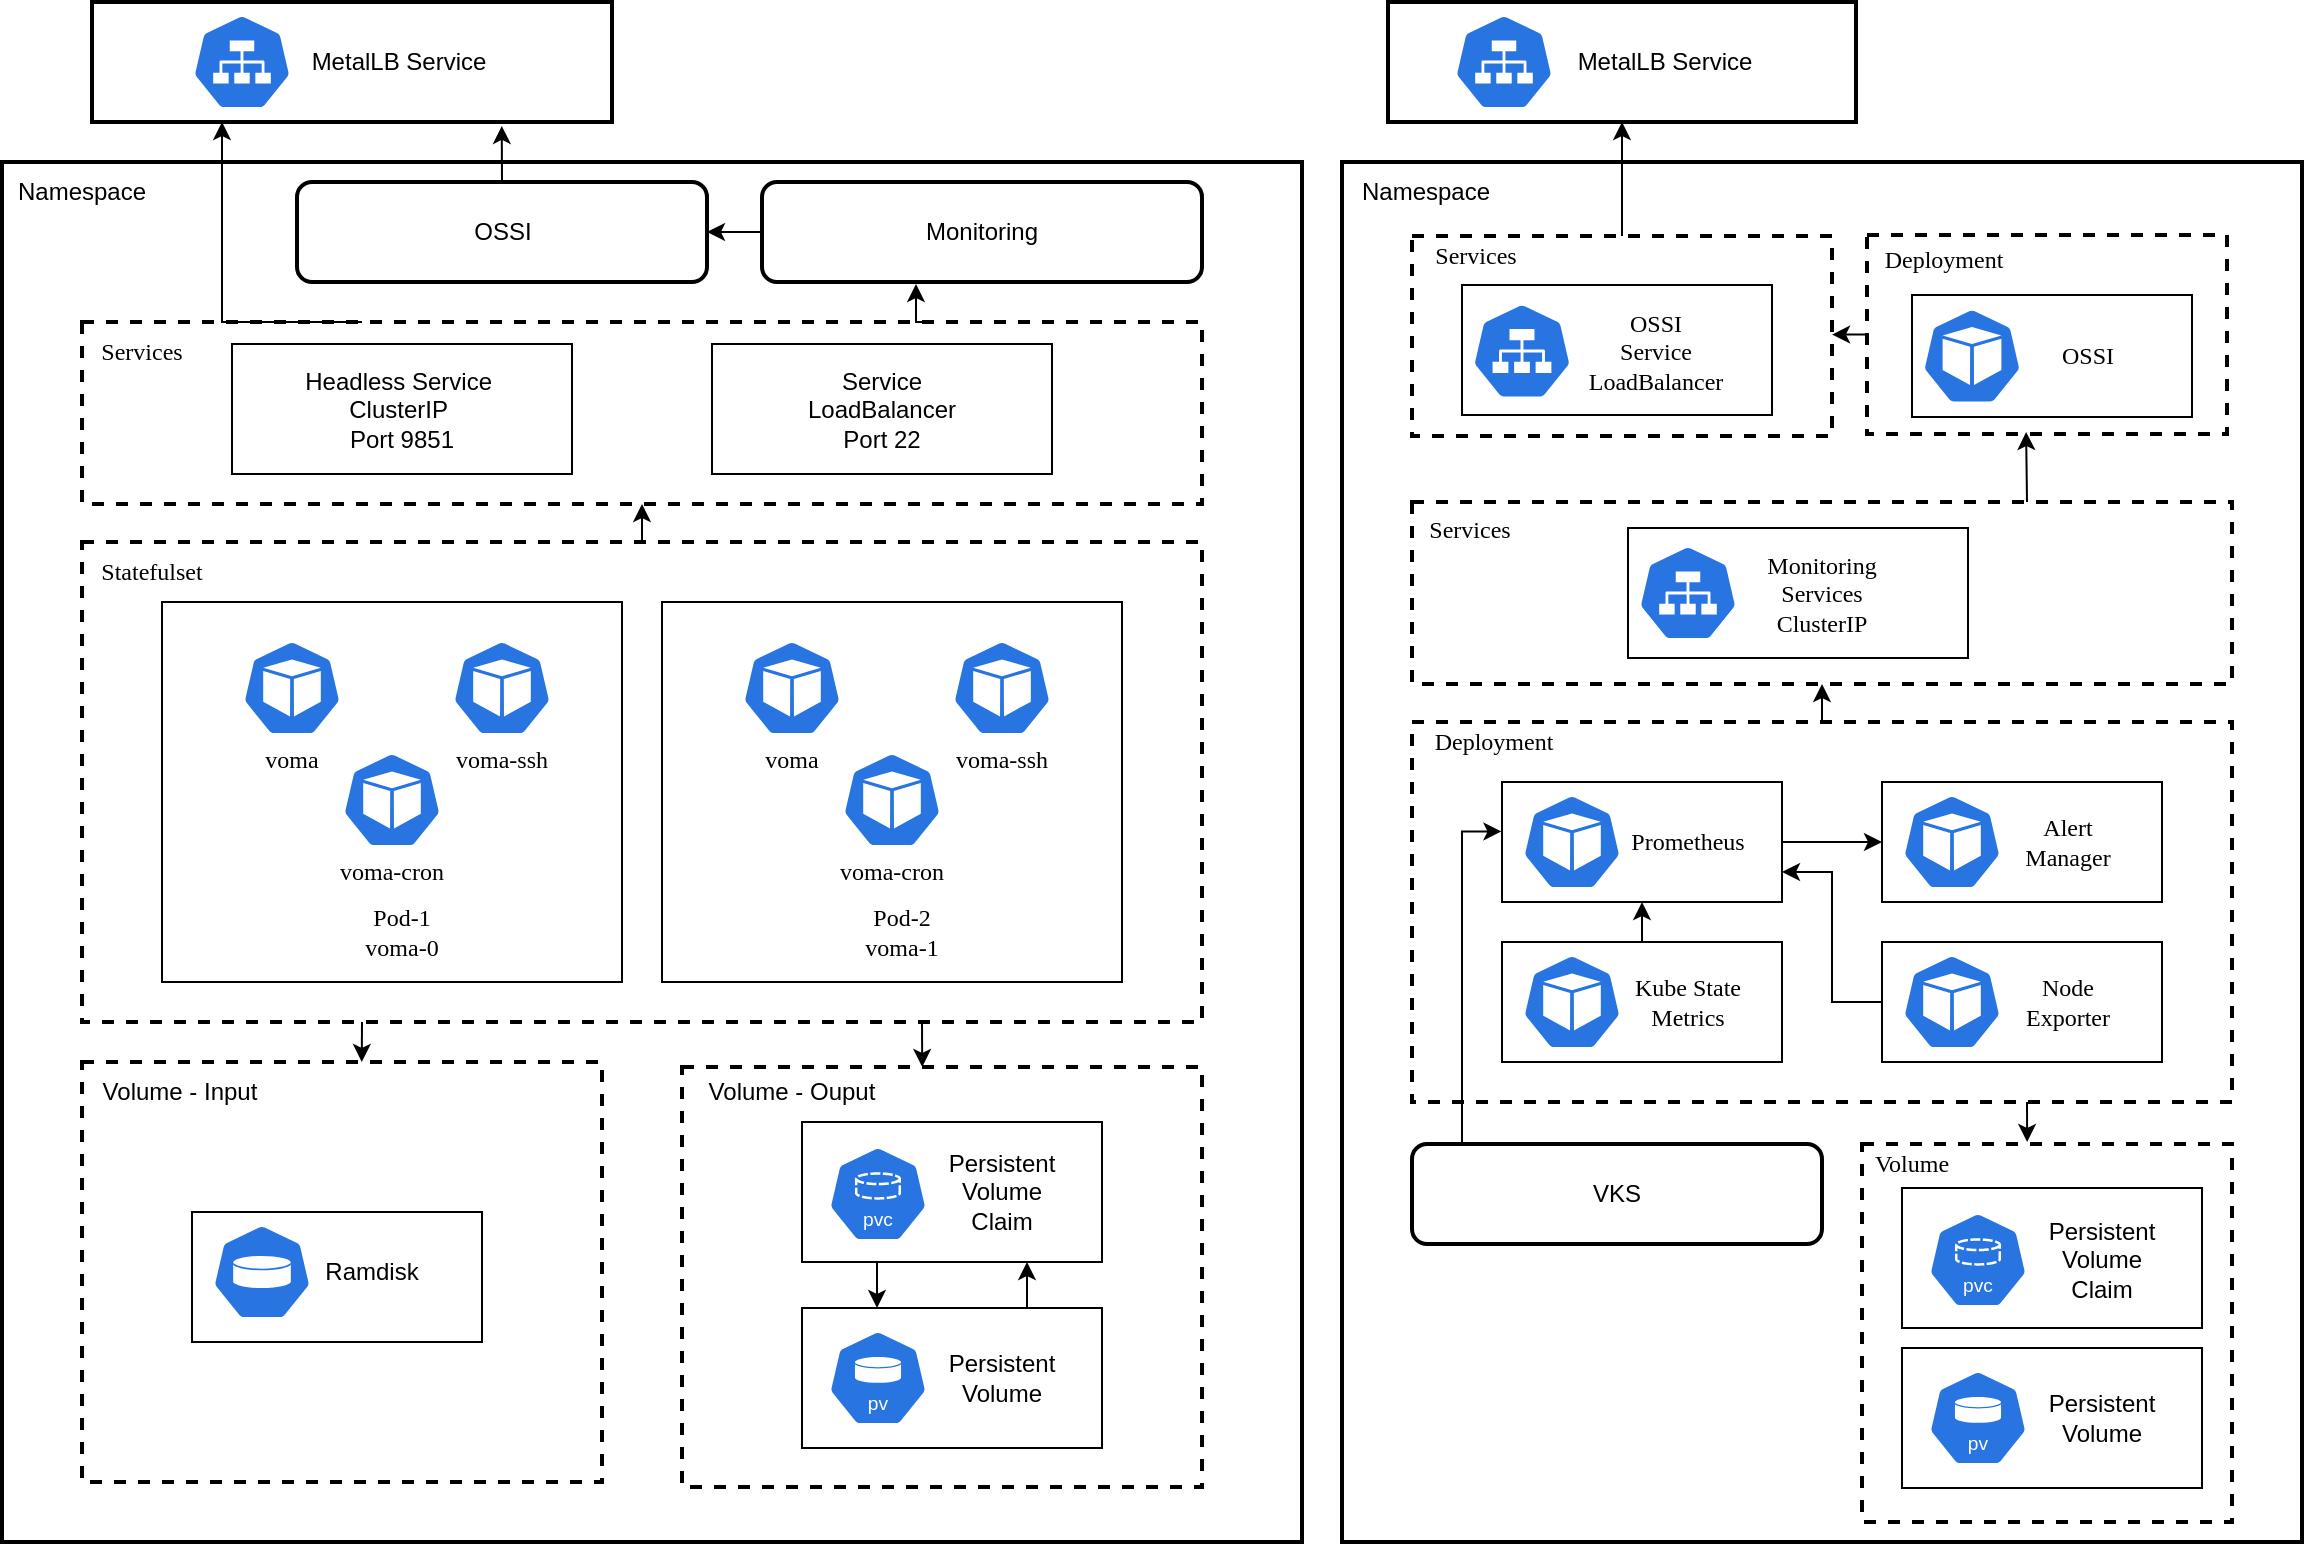 <mxfile version="24.0.7" type="github">
  <diagram name="Page-1" id="FH0Uz6bZCP4xtk6wszht">
    <mxGraphModel dx="1980" dy="1133" grid="1" gridSize="10" guides="1" tooltips="1" connect="1" arrows="1" fold="1" page="1" pageScale="1" pageWidth="1700" pageHeight="1100" math="0" shadow="0">
      <root>
        <mxCell id="0" />
        <mxCell id="1" parent="0" />
        <mxCell id="eBvsmVMEIiwgclC12GJF-101" value="" style="rounded=0;whiteSpace=wrap;html=1;strokeWidth=2;fillColor=none;" parent="1" vertex="1">
          <mxGeometry x="40" y="330" width="650" height="690" as="geometry" />
        </mxCell>
        <mxCell id="IkORrVACjVrQeEWIYYlO-70" value="" style="rounded=0;whiteSpace=wrap;html=1;fillColor=none;strokeWidth=2;" vertex="1" parent="1">
          <mxGeometry x="710" y="330" width="480" height="690" as="geometry" />
        </mxCell>
        <mxCell id="IkORrVACjVrQeEWIYYlO-69" style="edgeStyle=orthogonalEdgeStyle;rounded=0;orthogonalLoop=1;jettySize=auto;html=1;exitX=0;exitY=0.5;exitDx=0;exitDy=0;entryX=1;entryY=0.5;entryDx=0;entryDy=0;" edge="1" parent="1" source="IkORrVACjVrQeEWIYYlO-59" target="IkORrVACjVrQeEWIYYlO-61">
          <mxGeometry relative="1" as="geometry" />
        </mxCell>
        <mxCell id="IkORrVACjVrQeEWIYYlO-59" value="" style="rounded=0;whiteSpace=wrap;html=1;fillColor=none;dashed=1;strokeWidth=2;" vertex="1" parent="1">
          <mxGeometry x="972.5" y="366.5" width="180" height="99.5" as="geometry" />
        </mxCell>
        <mxCell id="IkORrVACjVrQeEWIYYlO-48" value="" style="rounded=0;whiteSpace=wrap;html=1;fillColor=none;dashed=1;strokeWidth=2;" vertex="1" parent="1">
          <mxGeometry x="970" y="821" width="185" height="189" as="geometry" />
        </mxCell>
        <mxCell id="eBvsmVMEIiwgclC12GJF-93" value="" style="rounded=0;whiteSpace=wrap;html=1;fillColor=none;strokeWidth=2;dashed=1;" parent="1" vertex="1">
          <mxGeometry x="380" y="782.5" width="260" height="210" as="geometry" />
        </mxCell>
        <mxCell id="eBvsmVMEIiwgclC12GJF-128" style="edgeStyle=orthogonalEdgeStyle;rounded=0;orthogonalLoop=1;jettySize=auto;html=1;exitX=0.25;exitY=0;exitDx=0;exitDy=0;entryX=0.25;entryY=1;entryDx=0;entryDy=0;" parent="1" source="eBvsmVMEIiwgclC12GJF-75" target="eBvsmVMEIiwgclC12GJF-96" edge="1">
          <mxGeometry relative="1" as="geometry">
            <Array as="points">
              <mxPoint x="150" y="410" />
            </Array>
          </mxGeometry>
        </mxCell>
        <mxCell id="eBvsmVMEIiwgclC12GJF-75" value="" style="rounded=0;whiteSpace=wrap;html=1;fillColor=none;strokeWidth=2;dashed=1;" parent="1" vertex="1">
          <mxGeometry x="80" y="410" width="560" height="91" as="geometry" />
        </mxCell>
        <mxCell id="eBvsmVMEIiwgclC12GJF-81" value="" style="rounded=0;whiteSpace=wrap;html=1;fillColor=none;strokeWidth=2;dashed=1;" parent="1" vertex="1">
          <mxGeometry x="80" y="780" width="260" height="210" as="geometry" />
        </mxCell>
        <mxCell id="IkORrVACjVrQeEWIYYlO-75" style="edgeStyle=orthogonalEdgeStyle;rounded=0;orthogonalLoop=1;jettySize=auto;html=1;exitX=0.5;exitY=0;exitDx=0;exitDy=0;entryX=0.5;entryY=1;entryDx=0;entryDy=0;" edge="1" parent="1" source="eBvsmVMEIiwgclC12GJF-55" target="eBvsmVMEIiwgclC12GJF-75">
          <mxGeometry relative="1" as="geometry" />
        </mxCell>
        <mxCell id="eBvsmVMEIiwgclC12GJF-55" value="" style="rounded=0;whiteSpace=wrap;html=1;fillColor=none;strokeWidth=2;dashed=1;" parent="1" vertex="1">
          <mxGeometry x="80" y="520" width="560" height="240" as="geometry" />
        </mxCell>
        <mxCell id="eBvsmVMEIiwgclC12GJF-92" style="edgeStyle=orthogonalEdgeStyle;rounded=0;orthogonalLoop=1;jettySize=auto;html=1;exitX=0.75;exitY=0;exitDx=0;exitDy=0;entryX=0.75;entryY=1;entryDx=0;entryDy=0;" parent="1" source="eBvsmVMEIiwgclC12GJF-67" target="eBvsmVMEIiwgclC12GJF-66" edge="1">
          <mxGeometry relative="1" as="geometry" />
        </mxCell>
        <mxCell id="eBvsmVMEIiwgclC12GJF-67" value="" style="rounded=0;whiteSpace=wrap;html=1;fillColor=none;" parent="1" vertex="1">
          <mxGeometry x="440" y="903" width="150" height="70" as="geometry" />
        </mxCell>
        <mxCell id="eBvsmVMEIiwgclC12GJF-85" style="edgeStyle=orthogonalEdgeStyle;rounded=0;orthogonalLoop=1;jettySize=auto;html=1;exitX=0.25;exitY=1;exitDx=0;exitDy=0;entryX=0.25;entryY=0;entryDx=0;entryDy=0;" parent="1" source="eBvsmVMEIiwgclC12GJF-66" target="eBvsmVMEIiwgclC12GJF-67" edge="1">
          <mxGeometry relative="1" as="geometry" />
        </mxCell>
        <mxCell id="eBvsmVMEIiwgclC12GJF-66" value="" style="rounded=0;whiteSpace=wrap;html=1;fillColor=none;" parent="1" vertex="1">
          <mxGeometry x="440" y="810" width="150" height="70" as="geometry" />
        </mxCell>
        <mxCell id="eBvsmVMEIiwgclC12GJF-6" value="&lt;font style=&quot;&quot; face=&quot;Tahoma&quot;&gt;Services&lt;/font&gt;" style="text;html=1;align=center;verticalAlign=middle;whiteSpace=wrap;rounded=0;" parent="1" vertex="1">
          <mxGeometry x="80" y="410" width="60" height="30" as="geometry" />
        </mxCell>
        <mxCell id="eBvsmVMEIiwgclC12GJF-7" value="&lt;span style=&quot;background-color: initial;&quot;&gt;Service&lt;/span&gt;&lt;div&gt;LoadBalancer&lt;/div&gt;&lt;div&gt;Port 22&lt;/div&gt;" style="rounded=0;whiteSpace=wrap;html=1;fillColor=none;" parent="1" vertex="1">
          <mxGeometry x="395" y="421" width="170" height="65" as="geometry" />
        </mxCell>
        <mxCell id="eBvsmVMEIiwgclC12GJF-16" value="Headless&amp;nbsp;&lt;span style=&quot;background-color: initial;&quot;&gt;Service&amp;nbsp;&lt;/span&gt;&lt;div&gt;&lt;span style=&quot;background-color: initial;&quot;&gt;ClusterIP&amp;nbsp;&lt;/span&gt;&lt;div&gt;&lt;span style=&quot;background-color: initial;&quot;&gt;Port 9851&lt;/span&gt;&lt;/div&gt;&lt;/div&gt;" style="rounded=0;whiteSpace=wrap;html=1;fillColor=none;" parent="1" vertex="1">
          <mxGeometry x="155" y="421" width="170" height="65" as="geometry" />
        </mxCell>
        <mxCell id="eBvsmVMEIiwgclC12GJF-19" value="&lt;font style=&quot;&quot; face=&quot;Tahoma&quot;&gt;Statefulset&lt;/font&gt;" style="text;html=1;align=center;verticalAlign=middle;whiteSpace=wrap;rounded=0;" parent="1" vertex="1">
          <mxGeometry x="85" y="520" width="60" height="30" as="geometry" />
        </mxCell>
        <mxCell id="eBvsmVMEIiwgclC12GJF-29" value="" style="rounded=0;whiteSpace=wrap;html=1;fillColor=none;" parent="1" vertex="1">
          <mxGeometry x="120" y="550" width="230" height="190" as="geometry" />
        </mxCell>
        <mxCell id="eBvsmVMEIiwgclC12GJF-30" value="" style="aspect=fixed;sketch=0;html=1;dashed=0;whitespace=wrap;fillColor=#2875E2;strokeColor=#ffffff;points=[[0.005,0.63,0],[0.1,0.2,0],[0.9,0.2,0],[0.5,0,0],[0.995,0.63,0],[0.72,0.99,0],[0.5,1,0],[0.28,0.99,0]];shape=mxgraph.kubernetes.icon2;prIcon=pod" parent="1" vertex="1">
          <mxGeometry x="160" y="569" width="50" height="48" as="geometry" />
        </mxCell>
        <mxCell id="eBvsmVMEIiwgclC12GJF-32" value="&lt;font face=&quot;Tahoma&quot;&gt;voma&lt;/font&gt;" style="text;html=1;align=center;verticalAlign=middle;whiteSpace=wrap;rounded=0;" parent="1" vertex="1">
          <mxGeometry x="155" y="614" width="60" height="30" as="geometry" />
        </mxCell>
        <mxCell id="eBvsmVMEIiwgclC12GJF-34" value="" style="aspect=fixed;sketch=0;html=1;dashed=0;whitespace=wrap;fillColor=#2875E2;strokeColor=#ffffff;points=[[0.005,0.63,0],[0.1,0.2,0],[0.9,0.2,0],[0.5,0,0],[0.995,0.63,0],[0.72,0.99,0],[0.5,1,0],[0.28,0.99,0]];shape=mxgraph.kubernetes.icon2;prIcon=pod" parent="1" vertex="1">
          <mxGeometry x="265" y="569" width="50" height="48" as="geometry" />
        </mxCell>
        <mxCell id="eBvsmVMEIiwgclC12GJF-35" value="&lt;font face=&quot;Tahoma&quot;&gt;voma-ssh&lt;/font&gt;" style="text;html=1;align=center;verticalAlign=middle;whiteSpace=wrap;rounded=0;" parent="1" vertex="1">
          <mxGeometry x="260" y="614" width="60" height="30" as="geometry" />
        </mxCell>
        <mxCell id="eBvsmVMEIiwgclC12GJF-36" value="" style="aspect=fixed;sketch=0;html=1;dashed=0;whitespace=wrap;fillColor=#2875E2;strokeColor=#ffffff;points=[[0.005,0.63,0],[0.1,0.2,0],[0.9,0.2,0],[0.5,0,0],[0.995,0.63,0],[0.72,0.99,0],[0.5,1,0],[0.28,0.99,0]];shape=mxgraph.kubernetes.icon2;prIcon=pod" parent="1" vertex="1">
          <mxGeometry x="210" y="625" width="50" height="48" as="geometry" />
        </mxCell>
        <mxCell id="eBvsmVMEIiwgclC12GJF-37" value="&lt;font face=&quot;Tahoma&quot;&gt;voma-cron&lt;/font&gt;" style="text;html=1;align=center;verticalAlign=middle;whiteSpace=wrap;rounded=0;" parent="1" vertex="1">
          <mxGeometry x="205" y="670" width="60" height="30" as="geometry" />
        </mxCell>
        <mxCell id="eBvsmVMEIiwgclC12GJF-38" value="&lt;font style=&quot;&quot; face=&quot;Tahoma&quot;&gt;Pod-1 voma-0&lt;/font&gt;" style="text;html=1;align=center;verticalAlign=middle;whiteSpace=wrap;rounded=0;" parent="1" vertex="1">
          <mxGeometry x="210" y="700" width="60" height="30" as="geometry" />
        </mxCell>
        <mxCell id="eBvsmVMEIiwgclC12GJF-47" value="" style="rounded=0;whiteSpace=wrap;html=1;fillColor=none;" parent="1" vertex="1">
          <mxGeometry x="370" y="550" width="230" height="190" as="geometry" />
        </mxCell>
        <mxCell id="eBvsmVMEIiwgclC12GJF-48" value="" style="aspect=fixed;sketch=0;html=1;dashed=0;whitespace=wrap;fillColor=#2875E2;strokeColor=#ffffff;points=[[0.005,0.63,0],[0.1,0.2,0],[0.9,0.2,0],[0.5,0,0],[0.995,0.63,0],[0.72,0.99,0],[0.5,1,0],[0.28,0.99,0]];shape=mxgraph.kubernetes.icon2;prIcon=pod" parent="1" vertex="1">
          <mxGeometry x="410" y="569" width="50" height="48" as="geometry" />
        </mxCell>
        <mxCell id="eBvsmVMEIiwgclC12GJF-49" value="&lt;font face=&quot;Tahoma&quot;&gt;voma&lt;/font&gt;" style="text;html=1;align=center;verticalAlign=middle;whiteSpace=wrap;rounded=0;" parent="1" vertex="1">
          <mxGeometry x="405" y="614" width="60" height="30" as="geometry" />
        </mxCell>
        <mxCell id="eBvsmVMEIiwgclC12GJF-50" value="" style="aspect=fixed;sketch=0;html=1;dashed=0;whitespace=wrap;fillColor=#2875E2;strokeColor=#ffffff;points=[[0.005,0.63,0],[0.1,0.2,0],[0.9,0.2,0],[0.5,0,0],[0.995,0.63,0],[0.72,0.99,0],[0.5,1,0],[0.28,0.99,0]];shape=mxgraph.kubernetes.icon2;prIcon=pod" parent="1" vertex="1">
          <mxGeometry x="515" y="569" width="50" height="48" as="geometry" />
        </mxCell>
        <mxCell id="eBvsmVMEIiwgclC12GJF-51" value="&lt;font face=&quot;Tahoma&quot;&gt;voma-ssh&lt;/font&gt;" style="text;html=1;align=center;verticalAlign=middle;whiteSpace=wrap;rounded=0;" parent="1" vertex="1">
          <mxGeometry x="510" y="614" width="60" height="30" as="geometry" />
        </mxCell>
        <mxCell id="eBvsmVMEIiwgclC12GJF-52" value="" style="aspect=fixed;sketch=0;html=1;dashed=0;whitespace=wrap;fillColor=#2875E2;strokeColor=#ffffff;points=[[0.005,0.63,0],[0.1,0.2,0],[0.9,0.2,0],[0.5,0,0],[0.995,0.63,0],[0.72,0.99,0],[0.5,1,0],[0.28,0.99,0]];shape=mxgraph.kubernetes.icon2;prIcon=pod" parent="1" vertex="1">
          <mxGeometry x="460" y="625" width="50" height="48" as="geometry" />
        </mxCell>
        <mxCell id="eBvsmVMEIiwgclC12GJF-53" value="&lt;font face=&quot;Tahoma&quot;&gt;voma-cron&lt;/font&gt;" style="text;html=1;align=center;verticalAlign=middle;whiteSpace=wrap;rounded=0;" parent="1" vertex="1">
          <mxGeometry x="455" y="670" width="60" height="30" as="geometry" />
        </mxCell>
        <mxCell id="eBvsmVMEIiwgclC12GJF-54" value="&lt;font style=&quot;&quot; face=&quot;Tahoma&quot;&gt;Pod-2 voma-1&lt;/font&gt;" style="text;html=1;align=center;verticalAlign=middle;whiteSpace=wrap;rounded=0;" parent="1" vertex="1">
          <mxGeometry x="460" y="700" width="60" height="30" as="geometry" />
        </mxCell>
        <mxCell id="eBvsmVMEIiwgclC12GJF-58" value="" style="aspect=fixed;sketch=0;html=1;dashed=0;whitespace=wrap;fillColor=#2875E2;strokeColor=#ffffff;points=[[0.005,0.63,0],[0.1,0.2,0],[0.9,0.2,0],[0.5,0,0],[0.995,0.63,0],[0.72,0.99,0],[0.5,1,0],[0.28,0.99,0]];shape=mxgraph.kubernetes.icon2;kubernetesLabel=1;prIcon=pvc" parent="1" vertex="1">
          <mxGeometry x="453" y="822" width="50" height="48" as="geometry" />
        </mxCell>
        <mxCell id="eBvsmVMEIiwgclC12GJF-59" value="" style="aspect=fixed;sketch=0;html=1;dashed=0;whitespace=wrap;fillColor=#2875E2;strokeColor=#ffffff;points=[[0.005,0.63,0],[0.1,0.2,0],[0.9,0.2,0],[0.5,0,0],[0.995,0.63,0],[0.72,0.99,0],[0.5,1,0],[0.28,0.99,0]];shape=mxgraph.kubernetes.icon2;kubernetesLabel=1;prIcon=pv" parent="1" vertex="1">
          <mxGeometry x="453" y="914" width="50" height="48" as="geometry" />
        </mxCell>
        <mxCell id="eBvsmVMEIiwgclC12GJF-62" value="Persistent Volume Claim" style="text;html=1;align=center;verticalAlign=middle;whiteSpace=wrap;rounded=0;" parent="1" vertex="1">
          <mxGeometry x="510" y="830" width="60" height="30" as="geometry" />
        </mxCell>
        <mxCell id="eBvsmVMEIiwgclC12GJF-65" value="Persistent Volume" style="text;html=1;align=center;verticalAlign=middle;whiteSpace=wrap;rounded=0;" parent="1" vertex="1">
          <mxGeometry x="510" y="923" width="60" height="30" as="geometry" />
        </mxCell>
        <mxCell id="eBvsmVMEIiwgclC12GJF-80" value="" style="aspect=fixed;sketch=0;html=1;dashed=0;whitespace=wrap;fillColor=#2875E2;strokeColor=#ffffff;points=[[0.005,0.63,0],[0.1,0.2,0],[0.9,0.2,0],[0.5,0,0],[0.995,0.63,0],[0.72,0.99,0],[0.5,1,0],[0.28,0.99,0]];shape=mxgraph.kubernetes.icon2;prIcon=vol" parent="1" vertex="1">
          <mxGeometry x="145" y="861" width="50" height="48" as="geometry" />
        </mxCell>
        <mxCell id="eBvsmVMEIiwgclC12GJF-82" value="Volume - Input" style="text;html=1;align=center;verticalAlign=middle;whiteSpace=wrap;rounded=0;" parent="1" vertex="1">
          <mxGeometry x="69" y="780" width="120" height="30" as="geometry" />
        </mxCell>
        <mxCell id="eBvsmVMEIiwgclC12GJF-83" value="Ramdisk" style="text;html=1;align=center;verticalAlign=middle;whiteSpace=wrap;rounded=0;" parent="1" vertex="1">
          <mxGeometry x="195" y="870" width="60" height="30" as="geometry" />
        </mxCell>
        <mxCell id="eBvsmVMEIiwgclC12GJF-91" value="Volume - Ouput" style="text;html=1;align=center;verticalAlign=middle;whiteSpace=wrap;rounded=0;" parent="1" vertex="1">
          <mxGeometry x="390" y="780" width="90" height="30" as="geometry" />
        </mxCell>
        <mxCell id="eBvsmVMEIiwgclC12GJF-94" style="edgeStyle=orthogonalEdgeStyle;rounded=0;orthogonalLoop=1;jettySize=auto;html=1;exitX=0.25;exitY=1;exitDx=0;exitDy=0;entryX=0.538;entryY=0;entryDx=0;entryDy=0;entryPerimeter=0;" parent="1" source="eBvsmVMEIiwgclC12GJF-55" target="eBvsmVMEIiwgclC12GJF-81" edge="1">
          <mxGeometry relative="1" as="geometry" />
        </mxCell>
        <mxCell id="eBvsmVMEIiwgclC12GJF-96" value="&lt;span style=&quot;color: rgba(0, 0, 0, 0); font-family: monospace; font-size: 0px; text-align: start; text-wrap: nowrap;&quot;&gt;%3CmxGraphModel%3E%3Croot%3E%3CmxCell%20id%3D%220%22%2F%3E%3CmxCell%20id%3D%221%22%20parent%3D%220%22%2F%3E%3CmxCell%20id%3D%222%22%20value%3D%22MetalLB%20Service%22%20style%3D%22text%3Bhtml%3D1%3Balign%3Dcenter%3BverticalAlign%3Dmiddle%3BwhiteSpace%3Dwrap%3Brounded%3D0%3B%22%20vertex%3D%221%22%20parent%3D%221%22%3E%3CmxGeometry%20x%3D%22818%22%20y%3D%22265%22%20width%3D%22107%22%20height%3D%2230%22%20as%3D%22geometry%22%2F%3E%3C%2FmxCell%3E%3C%2Froot%3E%3C%2FmxGraphModel%3E&lt;/span&gt;" style="rounded=0;whiteSpace=wrap;html=1;strokeWidth=2;fillColor=none;" parent="1" vertex="1">
          <mxGeometry x="85" y="250" width="260" height="60" as="geometry" />
        </mxCell>
        <mxCell id="eBvsmVMEIiwgclC12GJF-117" value="" style="edgeStyle=orthogonalEdgeStyle;rounded=0;orthogonalLoop=1;jettySize=auto;html=1;" parent="1" source="eBvsmVMEIiwgclC12GJF-97" target="eBvsmVMEIiwgclC12GJF-116" edge="1">
          <mxGeometry relative="1" as="geometry" />
        </mxCell>
        <mxCell id="eBvsmVMEIiwgclC12GJF-97" value="Monitoring" style="rounded=1;whiteSpace=wrap;html=1;fillColor=none;strokeWidth=2;" parent="1" vertex="1">
          <mxGeometry x="420" y="340" width="220" height="50" as="geometry" />
        </mxCell>
        <mxCell id="eBvsmVMEIiwgclC12GJF-103" value="Namespace" style="text;html=1;align=center;verticalAlign=middle;whiteSpace=wrap;rounded=0;" parent="1" vertex="1">
          <mxGeometry x="50" y="330" width="60" height="30" as="geometry" />
        </mxCell>
        <mxCell id="eBvsmVMEIiwgclC12GJF-115" value="" style="aspect=fixed;sketch=0;html=1;dashed=0;whitespace=wrap;fillColor=#2875E2;strokeColor=#ffffff;points=[[0.005,0.63,0],[0.1,0.2,0],[0.9,0.2,0],[0.5,0,0],[0.995,0.63,0],[0.72,0.99,0],[0.5,1,0],[0.28,0.99,0]];shape=mxgraph.kubernetes.icon2;prIcon=svc" parent="1" vertex="1">
          <mxGeometry x="135" y="256" width="50" height="48" as="geometry" />
        </mxCell>
        <mxCell id="eBvsmVMEIiwgclC12GJF-116" value="OSSI" style="rounded=1;whiteSpace=wrap;html=1;fillColor=none;strokeWidth=2;" parent="1" vertex="1">
          <mxGeometry x="187.5" y="340" width="205" height="50" as="geometry" />
        </mxCell>
        <mxCell id="eBvsmVMEIiwgclC12GJF-122" style="edgeStyle=orthogonalEdgeStyle;rounded=0;orthogonalLoop=1;jettySize=auto;html=1;exitX=0.75;exitY=0;exitDx=0;exitDy=0;entryX=0.35;entryY=1.02;entryDx=0;entryDy=0;entryPerimeter=0;" parent="1" source="eBvsmVMEIiwgclC12GJF-75" target="eBvsmVMEIiwgclC12GJF-97" edge="1">
          <mxGeometry relative="1" as="geometry" />
        </mxCell>
        <mxCell id="eBvsmVMEIiwgclC12GJF-127" style="edgeStyle=orthogonalEdgeStyle;rounded=0;orthogonalLoop=1;jettySize=auto;html=1;exitX=0.5;exitY=0;exitDx=0;exitDy=0;entryX=0.788;entryY=1.033;entryDx=0;entryDy=0;entryPerimeter=0;" parent="1" source="eBvsmVMEIiwgclC12GJF-116" target="eBvsmVMEIiwgclC12GJF-96" edge="1">
          <mxGeometry relative="1" as="geometry" />
        </mxCell>
        <mxCell id="eBvsmVMEIiwgclC12GJF-129" value="" style="rounded=0;whiteSpace=wrap;html=1;fillColor=none;" parent="1" vertex="1">
          <mxGeometry x="135" y="855" width="145" height="65" as="geometry" />
        </mxCell>
        <mxCell id="IkORrVACjVrQeEWIYYlO-52" style="edgeStyle=orthogonalEdgeStyle;rounded=0;orthogonalLoop=1;jettySize=auto;html=1;exitX=0.75;exitY=1;exitDx=0;exitDy=0;" edge="1" parent="1" source="IkORrVACjVrQeEWIYYlO-1">
          <mxGeometry relative="1" as="geometry">
            <mxPoint x="1052.571" y="820" as="targetPoint" />
          </mxGeometry>
        </mxCell>
        <mxCell id="IkORrVACjVrQeEWIYYlO-55" style="edgeStyle=orthogonalEdgeStyle;rounded=0;orthogonalLoop=1;jettySize=auto;html=1;exitX=0.5;exitY=0;exitDx=0;exitDy=0;entryX=0.5;entryY=1;entryDx=0;entryDy=0;" edge="1" parent="1" source="IkORrVACjVrQeEWIYYlO-1" target="IkORrVACjVrQeEWIYYlO-38">
          <mxGeometry relative="1" as="geometry" />
        </mxCell>
        <mxCell id="IkORrVACjVrQeEWIYYlO-1" value="" style="rounded=0;whiteSpace=wrap;html=1;fillColor=none;strokeWidth=2;dashed=1;" vertex="1" parent="1">
          <mxGeometry x="745" y="610" width="410" height="190" as="geometry" />
        </mxCell>
        <mxCell id="IkORrVACjVrQeEWIYYlO-35" style="edgeStyle=orthogonalEdgeStyle;rounded=0;orthogonalLoop=1;jettySize=auto;html=1;exitX=1;exitY=0.5;exitDx=0;exitDy=0;entryX=0;entryY=0.5;entryDx=0;entryDy=0;" edge="1" parent="1" source="IkORrVACjVrQeEWIYYlO-2" target="IkORrVACjVrQeEWIYYlO-23">
          <mxGeometry relative="1" as="geometry" />
        </mxCell>
        <mxCell id="IkORrVACjVrQeEWIYYlO-2" value="" style="rounded=0;whiteSpace=wrap;html=1;fillColor=none;" vertex="1" parent="1">
          <mxGeometry x="790" y="640" width="140" height="60" as="geometry" />
        </mxCell>
        <mxCell id="IkORrVACjVrQeEWIYYlO-3" value="" style="aspect=fixed;sketch=0;html=1;dashed=0;whitespace=wrap;fillColor=#2875E2;strokeColor=#ffffff;points=[[0.005,0.63,0],[0.1,0.2,0],[0.9,0.2,0],[0.5,0,0],[0.995,0.63,0],[0.72,0.99,0],[0.5,1,0],[0.28,0.99,0]];shape=mxgraph.kubernetes.icon2;prIcon=pod" vertex="1" parent="1">
          <mxGeometry x="800" y="646" width="50" height="48" as="geometry" />
        </mxCell>
        <mxCell id="IkORrVACjVrQeEWIYYlO-4" value="&lt;font face=&quot;Tahoma&quot;&gt;Prometheus&lt;/font&gt;" style="text;html=1;align=center;verticalAlign=middle;whiteSpace=wrap;rounded=0;" vertex="1" parent="1">
          <mxGeometry x="853" y="655" width="60" height="30" as="geometry" />
        </mxCell>
        <mxCell id="IkORrVACjVrQeEWIYYlO-12" value="" style="rounded=0;whiteSpace=wrap;html=1;fillColor=none;" vertex="1" parent="1">
          <mxGeometry x="990" y="923" width="150" height="70" as="geometry" />
        </mxCell>
        <mxCell id="IkORrVACjVrQeEWIYYlO-13" value="" style="rounded=0;whiteSpace=wrap;html=1;fillColor=none;" vertex="1" parent="1">
          <mxGeometry x="990" y="843" width="150" height="70" as="geometry" />
        </mxCell>
        <mxCell id="IkORrVACjVrQeEWIYYlO-14" value="" style="aspect=fixed;sketch=0;html=1;dashed=0;whitespace=wrap;fillColor=#2875E2;strokeColor=#ffffff;points=[[0.005,0.63,0],[0.1,0.2,0],[0.9,0.2,0],[0.5,0,0],[0.995,0.63,0],[0.72,0.99,0],[0.5,1,0],[0.28,0.99,0]];shape=mxgraph.kubernetes.icon2;kubernetesLabel=1;prIcon=pvc" vertex="1" parent="1">
          <mxGeometry x="1003" y="855" width="50" height="48" as="geometry" />
        </mxCell>
        <mxCell id="IkORrVACjVrQeEWIYYlO-15" value="" style="aspect=fixed;sketch=0;html=1;dashed=0;whitespace=wrap;fillColor=#2875E2;strokeColor=#ffffff;points=[[0.005,0.63,0],[0.1,0.2,0],[0.9,0.2,0],[0.5,0,0],[0.995,0.63,0],[0.72,0.99,0],[0.5,1,0],[0.28,0.99,0]];shape=mxgraph.kubernetes.icon2;kubernetesLabel=1;prIcon=pv" vertex="1" parent="1">
          <mxGeometry x="1003" y="934" width="50" height="48" as="geometry" />
        </mxCell>
        <mxCell id="IkORrVACjVrQeEWIYYlO-16" value="Persistent Volume" style="text;html=1;align=center;verticalAlign=middle;whiteSpace=wrap;rounded=0;" vertex="1" parent="1">
          <mxGeometry x="1060" y="943" width="60" height="30" as="geometry" />
        </mxCell>
        <mxCell id="IkORrVACjVrQeEWIYYlO-17" value="Persistent Volume Claim" style="text;html=1;align=center;verticalAlign=middle;whiteSpace=wrap;rounded=0;" vertex="1" parent="1">
          <mxGeometry x="1060" y="864" width="60" height="30" as="geometry" />
        </mxCell>
        <mxCell id="IkORrVACjVrQeEWIYYlO-18" value="&lt;font style=&quot;&quot; face=&quot;Tahoma&quot;&gt;Deployment&lt;/font&gt;" style="text;html=1;align=center;verticalAlign=middle;whiteSpace=wrap;rounded=0;" vertex="1" parent="1">
          <mxGeometry x="756" y="605" width="60" height="30" as="geometry" />
        </mxCell>
        <mxCell id="IkORrVACjVrQeEWIYYlO-37" style="edgeStyle=orthogonalEdgeStyle;rounded=0;orthogonalLoop=1;jettySize=auto;html=1;exitX=0.5;exitY=0;exitDx=0;exitDy=0;entryX=0.5;entryY=1;entryDx=0;entryDy=0;" edge="1" parent="1" source="IkORrVACjVrQeEWIYYlO-20" target="IkORrVACjVrQeEWIYYlO-2">
          <mxGeometry relative="1" as="geometry" />
        </mxCell>
        <mxCell id="IkORrVACjVrQeEWIYYlO-20" value="" style="rounded=0;whiteSpace=wrap;html=1;fillColor=none;" vertex="1" parent="1">
          <mxGeometry x="790" y="720" width="140" height="60" as="geometry" />
        </mxCell>
        <mxCell id="IkORrVACjVrQeEWIYYlO-21" value="" style="aspect=fixed;sketch=0;html=1;dashed=0;whitespace=wrap;fillColor=#2875E2;strokeColor=#ffffff;points=[[0.005,0.63,0],[0.1,0.2,0],[0.9,0.2,0],[0.5,0,0],[0.995,0.63,0],[0.72,0.99,0],[0.5,1,0],[0.28,0.99,0]];shape=mxgraph.kubernetes.icon2;prIcon=pod" vertex="1" parent="1">
          <mxGeometry x="800" y="726" width="50" height="48" as="geometry" />
        </mxCell>
        <mxCell id="IkORrVACjVrQeEWIYYlO-22" value="&lt;font face=&quot;Tahoma&quot;&gt;Kube State Metrics&lt;/font&gt;" style="text;html=1;align=center;verticalAlign=middle;whiteSpace=wrap;rounded=0;" vertex="1" parent="1">
          <mxGeometry x="853" y="735" width="60" height="30" as="geometry" />
        </mxCell>
        <mxCell id="IkORrVACjVrQeEWIYYlO-23" value="" style="rounded=0;whiteSpace=wrap;html=1;fillColor=none;" vertex="1" parent="1">
          <mxGeometry x="980" y="640" width="140" height="60" as="geometry" />
        </mxCell>
        <mxCell id="IkORrVACjVrQeEWIYYlO-24" value="" style="aspect=fixed;sketch=0;html=1;dashed=0;whitespace=wrap;fillColor=#2875E2;strokeColor=#ffffff;points=[[0.005,0.63,0],[0.1,0.2,0],[0.9,0.2,0],[0.5,0,0],[0.995,0.63,0],[0.72,0.99,0],[0.5,1,0],[0.28,0.99,0]];shape=mxgraph.kubernetes.icon2;prIcon=pod" vertex="1" parent="1">
          <mxGeometry x="990" y="646" width="50" height="48" as="geometry" />
        </mxCell>
        <mxCell id="IkORrVACjVrQeEWIYYlO-25" value="&lt;font face=&quot;Tahoma&quot;&gt;Alert Manager&lt;/font&gt;" style="text;html=1;align=center;verticalAlign=middle;whiteSpace=wrap;rounded=0;" vertex="1" parent="1">
          <mxGeometry x="1043" y="655" width="60" height="30" as="geometry" />
        </mxCell>
        <mxCell id="IkORrVACjVrQeEWIYYlO-36" style="edgeStyle=orthogonalEdgeStyle;rounded=0;orthogonalLoop=1;jettySize=auto;html=1;exitX=0;exitY=0.5;exitDx=0;exitDy=0;entryX=1;entryY=0.75;entryDx=0;entryDy=0;" edge="1" parent="1" source="IkORrVACjVrQeEWIYYlO-26" target="IkORrVACjVrQeEWIYYlO-2">
          <mxGeometry relative="1" as="geometry" />
        </mxCell>
        <mxCell id="IkORrVACjVrQeEWIYYlO-26" value="" style="rounded=0;whiteSpace=wrap;html=1;fillColor=none;" vertex="1" parent="1">
          <mxGeometry x="980" y="720" width="140" height="60" as="geometry" />
        </mxCell>
        <mxCell id="IkORrVACjVrQeEWIYYlO-27" value="" style="aspect=fixed;sketch=0;html=1;dashed=0;whitespace=wrap;fillColor=#2875E2;strokeColor=#ffffff;points=[[0.005,0.63,0],[0.1,0.2,0],[0.9,0.2,0],[0.5,0,0],[0.995,0.63,0],[0.72,0.99,0],[0.5,1,0],[0.28,0.99,0]];shape=mxgraph.kubernetes.icon2;prIcon=pod" vertex="1" parent="1">
          <mxGeometry x="990" y="726" width="50" height="48" as="geometry" />
        </mxCell>
        <mxCell id="IkORrVACjVrQeEWIYYlO-28" value="&lt;font face=&quot;Tahoma&quot;&gt;Node Exporter&lt;/font&gt;" style="text;html=1;align=center;verticalAlign=middle;whiteSpace=wrap;rounded=0;" vertex="1" parent="1">
          <mxGeometry x="1043" y="735" width="60" height="30" as="geometry" />
        </mxCell>
        <mxCell id="IkORrVACjVrQeEWIYYlO-38" value="" style="rounded=0;whiteSpace=wrap;html=1;fillColor=none;strokeWidth=2;dashed=1;" vertex="1" parent="1">
          <mxGeometry x="745" y="500" width="410" height="91" as="geometry" />
        </mxCell>
        <mxCell id="IkORrVACjVrQeEWIYYlO-39" value="" style="rounded=0;whiteSpace=wrap;html=1;fillColor=none;" vertex="1" parent="1">
          <mxGeometry x="853" y="513" width="170" height="65" as="geometry" />
        </mxCell>
        <mxCell id="IkORrVACjVrQeEWIYYlO-40" value="&lt;font style=&quot;&quot; face=&quot;Tahoma&quot;&gt;Services&lt;/font&gt;" style="text;html=1;align=center;verticalAlign=middle;whiteSpace=wrap;rounded=0;" vertex="1" parent="1">
          <mxGeometry x="744" y="498.5" width="60" height="30" as="geometry" />
        </mxCell>
        <mxCell id="IkORrVACjVrQeEWIYYlO-42" value="" style="aspect=fixed;sketch=0;html=1;dashed=0;whitespace=wrap;fillColor=#2875E2;strokeColor=#ffffff;points=[[0.005,0.63,0],[0.1,0.2,0],[0.9,0.2,0],[0.5,0,0],[0.995,0.63,0],[0.72,0.99,0],[0.5,1,0],[0.28,0.99,0]];shape=mxgraph.kubernetes.icon2;prIcon=svc" vertex="1" parent="1">
          <mxGeometry x="858" y="521.5" width="50" height="48" as="geometry" />
        </mxCell>
        <mxCell id="IkORrVACjVrQeEWIYYlO-43" value="&lt;font style=&quot;&quot; face=&quot;Tahoma&quot;&gt;Monitoring Services&lt;br&gt;ClusterIP&lt;/font&gt;" style="text;html=1;align=center;verticalAlign=middle;whiteSpace=wrap;rounded=0;" vertex="1" parent="1">
          <mxGeometry x="920" y="530.5" width="60" height="30" as="geometry" />
        </mxCell>
        <mxCell id="IkORrVACjVrQeEWIYYlO-46" value="VKS" style="rounded=1;whiteSpace=wrap;html=1;fillColor=none;strokeWidth=2;" vertex="1" parent="1">
          <mxGeometry x="745" y="821" width="205" height="50" as="geometry" />
        </mxCell>
        <mxCell id="IkORrVACjVrQeEWIYYlO-47" style="edgeStyle=orthogonalEdgeStyle;rounded=0;orthogonalLoop=1;jettySize=auto;html=1;exitX=0.25;exitY=0;exitDx=0;exitDy=0;entryX=-0.002;entryY=0.412;entryDx=0;entryDy=0;entryPerimeter=0;" edge="1" parent="1" source="IkORrVACjVrQeEWIYYlO-46" target="IkORrVACjVrQeEWIYYlO-2">
          <mxGeometry relative="1" as="geometry">
            <Array as="points">
              <mxPoint x="770" y="821" />
              <mxPoint x="770" y="665" />
            </Array>
          </mxGeometry>
        </mxCell>
        <mxCell id="IkORrVACjVrQeEWIYYlO-51" value="&lt;font face=&quot;Tahoma&quot;&gt;Volume&lt;/font&gt;" style="text;html=1;align=center;verticalAlign=middle;whiteSpace=wrap;rounded=0;" vertex="1" parent="1">
          <mxGeometry x="965" y="816" width="60" height="30" as="geometry" />
        </mxCell>
        <mxCell id="IkORrVACjVrQeEWIYYlO-56" value="" style="rounded=0;whiteSpace=wrap;html=1;fillColor=none;" vertex="1" parent="1">
          <mxGeometry x="995" y="396.5" width="140" height="61" as="geometry" />
        </mxCell>
        <mxCell id="IkORrVACjVrQeEWIYYlO-57" value="" style="aspect=fixed;sketch=0;html=1;dashed=0;whitespace=wrap;fillColor=#2875E2;strokeColor=#ffffff;points=[[0.005,0.63,0],[0.1,0.2,0],[0.9,0.2,0],[0.5,0,0],[0.995,0.63,0],[0.72,0.99,0],[0.5,1,0],[0.28,0.99,0]];shape=mxgraph.kubernetes.icon2;prIcon=pod" vertex="1" parent="1">
          <mxGeometry x="1000" y="402.5" width="50" height="49" as="geometry" />
        </mxCell>
        <mxCell id="IkORrVACjVrQeEWIYYlO-58" value="&lt;font face=&quot;Tahoma&quot;&gt;OSSI&lt;/font&gt;" style="text;html=1;align=center;verticalAlign=middle;whiteSpace=wrap;rounded=0;" vertex="1" parent="1">
          <mxGeometry x="1053" y="411.5" width="60" height="31" as="geometry" />
        </mxCell>
        <mxCell id="IkORrVACjVrQeEWIYYlO-60" value="&lt;font style=&quot;&quot; face=&quot;Tahoma&quot;&gt;Deployment&lt;/font&gt;" style="text;html=1;align=center;verticalAlign=middle;whiteSpace=wrap;rounded=0;" vertex="1" parent="1">
          <mxGeometry x="980.5" y="363.5" width="60" height="31" as="geometry" />
        </mxCell>
        <mxCell id="IkORrVACjVrQeEWIYYlO-84" style="edgeStyle=orthogonalEdgeStyle;rounded=0;orthogonalLoop=1;jettySize=auto;html=1;exitX=0.5;exitY=0;exitDx=0;exitDy=0;entryX=0.5;entryY=1;entryDx=0;entryDy=0;" edge="1" parent="1" source="IkORrVACjVrQeEWIYYlO-61" target="IkORrVACjVrQeEWIYYlO-72">
          <mxGeometry relative="1" as="geometry" />
        </mxCell>
        <mxCell id="IkORrVACjVrQeEWIYYlO-61" value="" style="rounded=0;whiteSpace=wrap;html=1;fillColor=none;strokeWidth=2;dashed=1;" vertex="1" parent="1">
          <mxGeometry x="745" y="367" width="210" height="100" as="geometry" />
        </mxCell>
        <mxCell id="IkORrVACjVrQeEWIYYlO-62" value="" style="rounded=0;whiteSpace=wrap;html=1;fillColor=none;" vertex="1" parent="1">
          <mxGeometry x="770" y="391.5" width="155" height="65" as="geometry" />
        </mxCell>
        <mxCell id="IkORrVACjVrQeEWIYYlO-63" value="&lt;font style=&quot;&quot; face=&quot;Tahoma&quot;&gt;Services&lt;/font&gt;" style="text;html=1;align=center;verticalAlign=middle;whiteSpace=wrap;rounded=0;" vertex="1" parent="1">
          <mxGeometry x="746.5" y="361.5" width="60" height="31" as="geometry" />
        </mxCell>
        <mxCell id="IkORrVACjVrQeEWIYYlO-64" value="" style="aspect=fixed;sketch=0;html=1;dashed=0;whitespace=wrap;fillColor=#2875E2;strokeColor=#ffffff;points=[[0.005,0.63,0],[0.1,0.2,0],[0.9,0.2,0],[0.5,0,0],[0.995,0.63,0],[0.72,0.99,0],[0.5,1,0],[0.28,0.99,0]];shape=mxgraph.kubernetes.icon2;prIcon=svc" vertex="1" parent="1">
          <mxGeometry x="775" y="400" width="50" height="49" as="geometry" />
        </mxCell>
        <mxCell id="IkORrVACjVrQeEWIYYlO-65" value="&lt;font face=&quot;Tahoma&quot;&gt;OSSI&lt;/font&gt;&lt;div&gt;&lt;font face=&quot;Tahoma&quot;&gt;Service&lt;/font&gt;&lt;/div&gt;&lt;div&gt;&lt;font face=&quot;Tahoma&quot;&gt;LoadBalancer&lt;/font&gt;&lt;/div&gt;" style="text;html=1;align=center;verticalAlign=middle;whiteSpace=wrap;rounded=0;" vertex="1" parent="1">
          <mxGeometry x="837" y="409" width="60" height="31" as="geometry" />
        </mxCell>
        <mxCell id="IkORrVACjVrQeEWIYYlO-67" style="edgeStyle=orthogonalEdgeStyle;rounded=0;orthogonalLoop=1;jettySize=auto;html=1;exitX=0.75;exitY=0;exitDx=0;exitDy=0;entryX=0.442;entryY=0.99;entryDx=0;entryDy=0;entryPerimeter=0;" edge="1" parent="1" source="IkORrVACjVrQeEWIYYlO-38" target="IkORrVACjVrQeEWIYYlO-59">
          <mxGeometry relative="1" as="geometry" />
        </mxCell>
        <mxCell id="IkORrVACjVrQeEWIYYlO-71" value="Namespace" style="text;html=1;align=center;verticalAlign=middle;whiteSpace=wrap;rounded=0;" vertex="1" parent="1">
          <mxGeometry x="722" y="330" width="60" height="30" as="geometry" />
        </mxCell>
        <mxCell id="IkORrVACjVrQeEWIYYlO-72" value="" style="rounded=0;whiteSpace=wrap;html=1;strokeWidth=2;fillColor=none;" vertex="1" parent="1">
          <mxGeometry x="733" y="250" width="234" height="60" as="geometry" />
        </mxCell>
        <mxCell id="IkORrVACjVrQeEWIYYlO-73" value="" style="aspect=fixed;sketch=0;html=1;dashed=0;whitespace=wrap;fillColor=#2875E2;strokeColor=#ffffff;points=[[0.005,0.63,0],[0.1,0.2,0],[0.9,0.2,0],[0.5,0,0],[0.995,0.63,0],[0.72,0.99,0],[0.5,1,0],[0.28,0.99,0]];shape=mxgraph.kubernetes.icon2;prIcon=svc" vertex="1" parent="1">
          <mxGeometry x="766" y="256" width="50" height="48" as="geometry" />
        </mxCell>
        <mxCell id="IkORrVACjVrQeEWIYYlO-78" value="MetalLB Service" style="text;html=1;align=center;verticalAlign=middle;whiteSpace=wrap;rounded=0;" vertex="1" parent="1">
          <mxGeometry x="818" y="265" width="107" height="30" as="geometry" />
        </mxCell>
        <mxCell id="IkORrVACjVrQeEWIYYlO-79" value="MetalLB Service" style="text;html=1;align=center;verticalAlign=middle;whiteSpace=wrap;rounded=0;" vertex="1" parent="1">
          <mxGeometry x="184.5" y="265" width="107" height="30" as="geometry" />
        </mxCell>
        <mxCell id="IkORrVACjVrQeEWIYYlO-81" style="edgeStyle=orthogonalEdgeStyle;rounded=0;orthogonalLoop=1;jettySize=auto;html=1;exitX=0.75;exitY=1;exitDx=0;exitDy=0;entryX=0.462;entryY=0;entryDx=0;entryDy=0;entryPerimeter=0;" edge="1" parent="1" source="eBvsmVMEIiwgclC12GJF-55" target="eBvsmVMEIiwgclC12GJF-93">
          <mxGeometry relative="1" as="geometry" />
        </mxCell>
      </root>
    </mxGraphModel>
  </diagram>
</mxfile>
